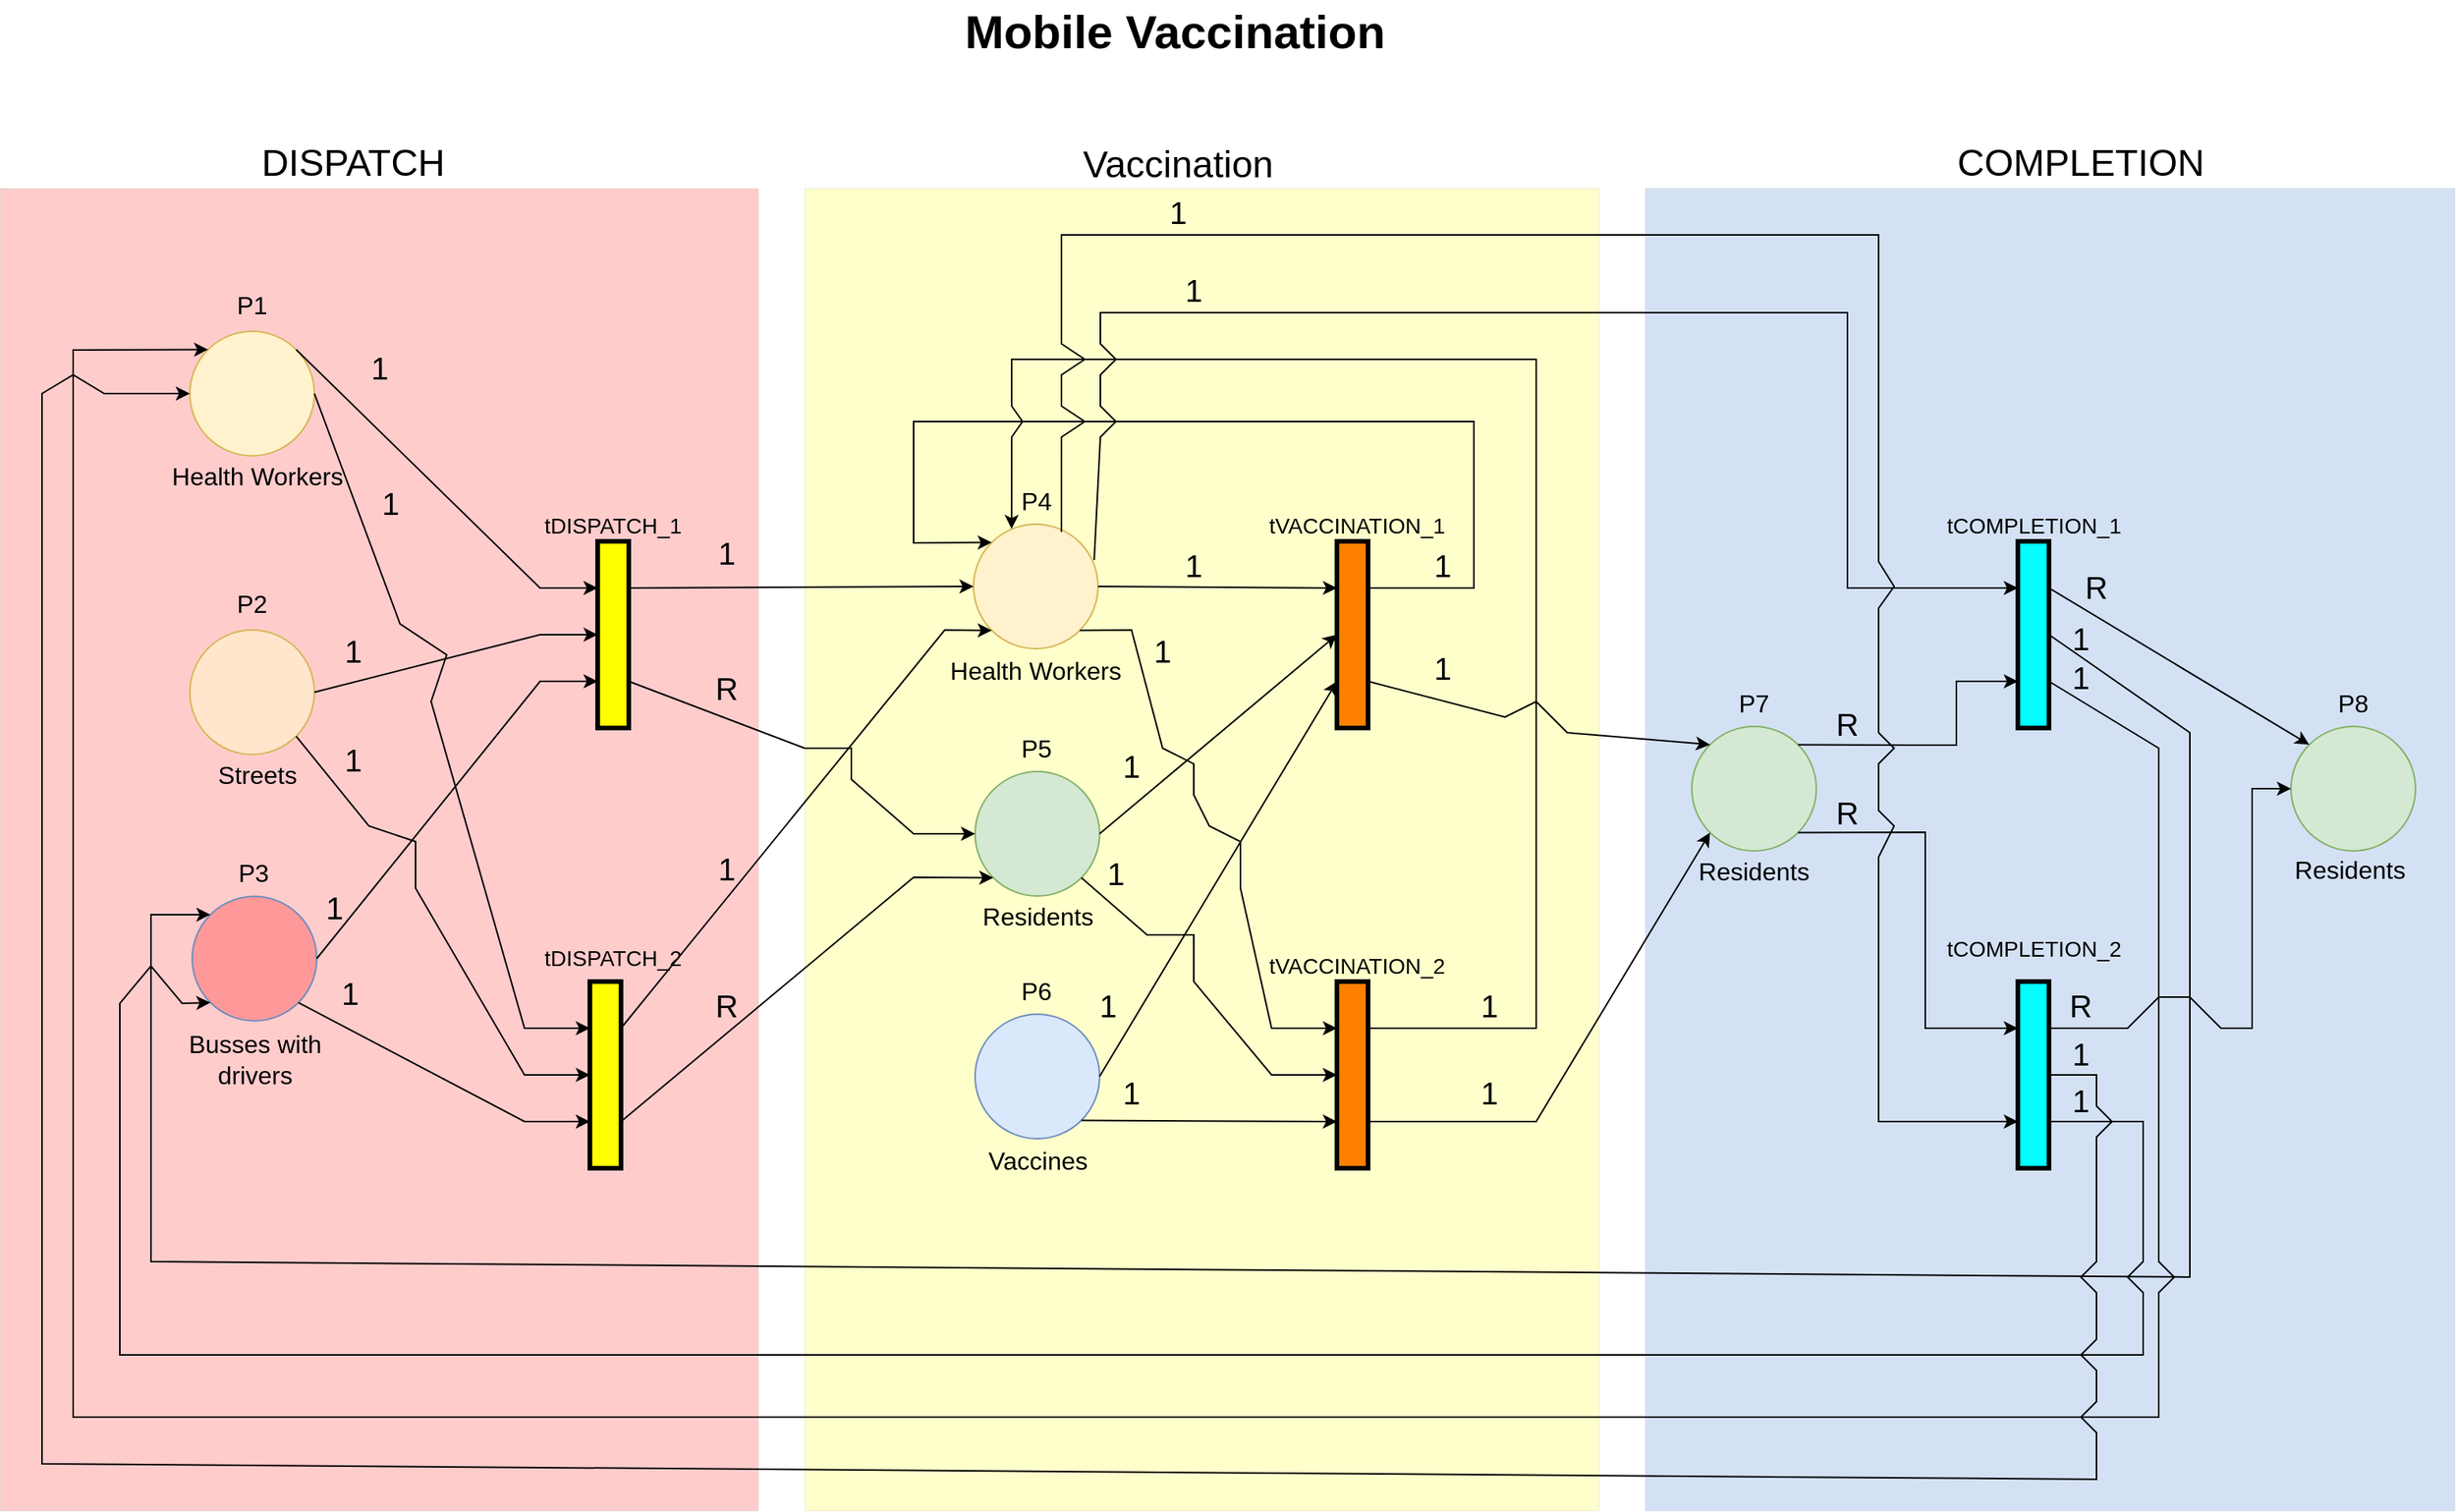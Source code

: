 <mxfile version="15.7.4" type="device"><diagram id="oL7cPr28NVX7I36K23RO" name="Page-1"><mxGraphModel dx="2031" dy="1260" grid="1" gridSize="10" guides="1" tooltips="1" connect="1" arrows="1" fold="1" page="1" pageScale="1" pageWidth="827" pageHeight="1169" math="0" shadow="0"><root><mxCell id="0"/><mxCell id="1" parent="0"/><mxCell id="qQr9rRVfmmuZ3qVRGwiw-3" value="" style="rounded=0;whiteSpace=wrap;html=1;strokeWidth=0;fillColor=#D4E1F5;strokeColor=#36393d;" vertex="1" parent="1"><mxGeometry x="1147" y="131" width="520" height="850" as="geometry"/></mxCell><mxCell id="qQr9rRVfmmuZ3qVRGwiw-2" value="" style="rounded=0;whiteSpace=wrap;html=1;strokeWidth=0;fillColor=#FFFFCC;strokeColor=#36393d;" vertex="1" parent="1"><mxGeometry x="607" y="131" width="510" height="850" as="geometry"/></mxCell><mxCell id="qQr9rRVfmmuZ3qVRGwiw-1" value="" style="rounded=0;whiteSpace=wrap;html=1;strokeWidth=0;fillColor=#FFCCCC;strokeColor=#36393d;" vertex="1" parent="1"><mxGeometry x="90" y="131" width="487" height="850" as="geometry"/></mxCell><mxCell id="5qHDmv8hI-gx3tCpaxg6-4" value="" style="ellipse;whiteSpace=wrap;html=1;aspect=fixed;fontSize=22;fillColor=#FFE6CC;strokeColor=#d6b656;" parent="1" vertex="1"><mxGeometry x="212" y="415" width="80" height="80" as="geometry"/></mxCell><mxCell id="5qHDmv8hI-gx3tCpaxg6-7" value="" style="rounded=0;whiteSpace=wrap;html=1;fillColor=#FF8000;strokeColor=#000000;strokeWidth=3;" parent="1" vertex="1"><mxGeometry x="949" y="641" width="20" height="120" as="geometry"/></mxCell><mxCell id="5qHDmv8hI-gx3tCpaxg6-8" value="" style="ellipse;whiteSpace=wrap;html=1;aspect=fixed;fontSize=22;fillColor=#dae8fc;strokeColor=#6c8ebf;" parent="1" vertex="1"><mxGeometry x="716.5" y="662" width="80" height="80" as="geometry"/></mxCell><mxCell id="5qHDmv8hI-gx3tCpaxg6-9" value="" style="ellipse;whiteSpace=wrap;html=1;aspect=fixed;fillColor=#d5e8d4;strokeColor=#82b366;" parent="1" vertex="1"><mxGeometry x="716.5" y="506" width="80" height="80" as="geometry"/></mxCell><mxCell id="5qHDmv8hI-gx3tCpaxg6-10" value="" style="ellipse;whiteSpace=wrap;html=1;aspect=fixed;fillColor=#fff2cc;strokeColor=#d6b656;" parent="1" vertex="1"><mxGeometry x="715.5" y="347" width="80" height="80" as="geometry"/></mxCell><mxCell id="5qHDmv8hI-gx3tCpaxg6-11" value="" style="ellipse;whiteSpace=wrap;html=1;aspect=fixed;fillColor=#d5e8d4;strokeColor=#82b366;" parent="1" vertex="1"><mxGeometry x="1177" y="477" width="80" height="80" as="geometry"/></mxCell><mxCell id="5qHDmv8hI-gx3tCpaxg6-40" value="Vaccines" style="text;html=1;strokeColor=none;fillColor=none;align=center;verticalAlign=middle;whiteSpace=wrap;rounded=0;fontSize=16;" parent="1" vertex="1"><mxGeometry x="718.5" y="743" width="76" height="25" as="geometry"/></mxCell><mxCell id="5qHDmv8hI-gx3tCpaxg6-43" value="P2" style="text;html=1;strokeColor=none;fillColor=none;align=center;verticalAlign=middle;whiteSpace=wrap;rounded=0;labelBorderColor=none;fontSize=16;" parent="1" vertex="1"><mxGeometry x="237" y="383" width="30" height="30" as="geometry"/></mxCell><mxCell id="5qHDmv8hI-gx3tCpaxg6-45" value="P6" style="text;html=1;strokeColor=none;fillColor=none;align=center;verticalAlign=middle;whiteSpace=wrap;rounded=0;labelBorderColor=none;fontSize=16;" parent="1" vertex="1"><mxGeometry x="740.5" y="632" width="30" height="30" as="geometry"/></mxCell><mxCell id="5qHDmv8hI-gx3tCpaxg6-46" value="P5" style="text;html=1;strokeColor=none;fillColor=none;align=center;verticalAlign=middle;whiteSpace=wrap;rounded=0;labelBorderColor=none;fontSize=16;" parent="1" vertex="1"><mxGeometry x="740.5" y="476" width="30" height="30" as="geometry"/></mxCell><mxCell id="5qHDmv8hI-gx3tCpaxg6-47" value="P4" style="text;html=1;strokeColor=none;fillColor=none;align=center;verticalAlign=middle;whiteSpace=wrap;rounded=0;labelBorderColor=none;fontSize=16;" parent="1" vertex="1"><mxGeometry x="740.5" y="317" width="30" height="30" as="geometry"/></mxCell><mxCell id="5qHDmv8hI-gx3tCpaxg6-48" value="P7" style="text;html=1;strokeColor=none;fillColor=none;align=center;verticalAlign=middle;whiteSpace=wrap;rounded=0;labelBorderColor=none;fontSize=16;" parent="1" vertex="1"><mxGeometry x="1202" y="447" width="30" height="30" as="geometry"/></mxCell><mxCell id="5qHDmv8hI-gx3tCpaxg6-51" value="tVACCINATION_2" style="text;html=1;strokeColor=none;fillColor=none;align=center;verticalAlign=middle;whiteSpace=wrap;rounded=0;labelBorderColor=none;fontSize=14;" parent="1" vertex="1"><mxGeometry x="897" y="621" width="130" height="20" as="geometry"/></mxCell><mxCell id="5qHDmv8hI-gx3tCpaxg6-53" value="&lt;b&gt;&lt;font style=&quot;font-size: 30px&quot;&gt;Mobile Vaccination&lt;/font&gt;&lt;/b&gt;" style="text;html=1;strokeColor=none;fillColor=none;align=center;verticalAlign=middle;whiteSpace=wrap;rounded=0;labelBorderColor=none;fontSize=16;" parent="1" vertex="1"><mxGeometry x="604.5" y="10" width="480" height="40" as="geometry"/></mxCell><mxCell id="SUqnQge9ucB6QWNE0eZK-1" value="" style="rounded=0;whiteSpace=wrap;html=1;fillColor=#FFFF00;strokeColor=#000000;labelBorderColor=none;strokeWidth=3;" parent="1" vertex="1"><mxGeometry x="469" y="641" width="20" height="120" as="geometry"/></mxCell><mxCell id="pwy16Eeh1R7f0azdrltZ-1" value="" style="ellipse;whiteSpace=wrap;html=1;aspect=fixed;fontSize=22;fillColor=#FF9999;strokeColor=#6c8ebf;" parent="1" vertex="1"><mxGeometry x="213.5" y="586.25" width="80" height="80" as="geometry"/></mxCell><mxCell id="pwy16Eeh1R7f0azdrltZ-2" value="Busses with drivers" style="text;html=1;strokeColor=none;fillColor=none;align=center;verticalAlign=middle;whiteSpace=wrap;rounded=0;fontSize=16;" parent="1" vertex="1"><mxGeometry x="193.5" y="675.75" width="120" height="30" as="geometry"/></mxCell><mxCell id="pwy16Eeh1R7f0azdrltZ-3" value="P3" style="text;html=1;strokeColor=none;fillColor=none;align=center;verticalAlign=middle;whiteSpace=wrap;rounded=0;labelBorderColor=none;fontSize=16;" parent="1" vertex="1"><mxGeometry x="237.5" y="556.25" width="30" height="30" as="geometry"/></mxCell><mxCell id="pwy16Eeh1R7f0azdrltZ-16" value="Streets" style="text;html=1;strokeColor=none;fillColor=none;align=center;verticalAlign=middle;whiteSpace=wrap;rounded=0;fontSize=16;" parent="1" vertex="1"><mxGeometry x="197" y="495" width="117" height="25" as="geometry"/></mxCell><mxCell id="pwy16Eeh1R7f0azdrltZ-18" value="Residents" style="text;html=1;strokeColor=none;fillColor=none;align=center;verticalAlign=middle;whiteSpace=wrap;rounded=0;fontSize=16;" parent="1" vertex="1"><mxGeometry x="701.5" y="586.5" width="110" height="25" as="geometry"/></mxCell><mxCell id="pwy16Eeh1R7f0azdrltZ-22" value="Health Workers" style="text;html=1;strokeColor=none;fillColor=none;align=center;verticalAlign=middle;whiteSpace=wrap;rounded=0;fontSize=16;" parent="1" vertex="1"><mxGeometry x="697" y="428.5" width="117" height="25" as="geometry"/></mxCell><mxCell id="pwy16Eeh1R7f0azdrltZ-32" value="" style="rounded=0;whiteSpace=wrap;html=1;fillColor=#00FFFF;strokeColor=#000000;strokeWidth=3;" parent="1" vertex="1"><mxGeometry x="1386.5" y="641" width="20" height="120" as="geometry"/></mxCell><mxCell id="pwy16Eeh1R7f0azdrltZ-67" value="Residents" style="text;html=1;strokeColor=none;fillColor=none;align=center;verticalAlign=middle;whiteSpace=wrap;rounded=0;fontSize=16;" parent="1" vertex="1"><mxGeometry x="1162" y="557" width="110" height="25" as="geometry"/></mxCell><mxCell id="pwy16Eeh1R7f0azdrltZ-81" value="" style="ellipse;whiteSpace=wrap;html=1;aspect=fixed;fillColor=#d5e8d4;strokeColor=#82b366;" parent="1" vertex="1"><mxGeometry x="1562" y="477" width="80" height="80" as="geometry"/></mxCell><mxCell id="pwy16Eeh1R7f0azdrltZ-82" value="P8" style="text;html=1;strokeColor=none;fillColor=none;align=center;verticalAlign=middle;whiteSpace=wrap;rounded=0;labelBorderColor=none;fontSize=16;" parent="1" vertex="1"><mxGeometry x="1587" y="447" width="30" height="30" as="geometry"/></mxCell><mxCell id="pwy16Eeh1R7f0azdrltZ-83" value="Residents" style="text;html=1;strokeColor=none;fillColor=none;align=center;verticalAlign=middle;whiteSpace=wrap;rounded=0;fontSize=16;" parent="1" vertex="1"><mxGeometry x="1545" y="556.5" width="110" height="25" as="geometry"/></mxCell><mxCell id="wyEGoVCK_xUYoDI03HwB-4" value="" style="ellipse;whiteSpace=wrap;html=1;aspect=fixed;fontSize=22;fillColor=#fff2cc;strokeColor=#d6b656;" parent="1" vertex="1"><mxGeometry x="212" y="223" width="80" height="80" as="geometry"/></mxCell><mxCell id="wyEGoVCK_xUYoDI03HwB-5" value="P1" style="text;html=1;strokeColor=none;fillColor=none;align=center;verticalAlign=middle;whiteSpace=wrap;rounded=0;labelBorderColor=none;fontSize=16;" parent="1" vertex="1"><mxGeometry x="237" y="191" width="30" height="30" as="geometry"/></mxCell><mxCell id="wyEGoVCK_xUYoDI03HwB-6" value="Health Workers" style="text;html=1;strokeColor=none;fillColor=none;align=center;verticalAlign=middle;whiteSpace=wrap;rounded=0;fontSize=16;" parent="1" vertex="1"><mxGeometry x="197" y="303" width="117" height="25" as="geometry"/></mxCell><mxCell id="wyEGoVCK_xUYoDI03HwB-7" value="tDISPATCH_1" style="text;html=1;strokeColor=none;fillColor=none;align=center;verticalAlign=middle;whiteSpace=wrap;rounded=0;labelBorderColor=none;fontSize=14;" parent="1" vertex="1"><mxGeometry x="439" y="338" width="90" height="20" as="geometry"/></mxCell><mxCell id="wyEGoVCK_xUYoDI03HwB-8" value="" style="rounded=0;whiteSpace=wrap;html=1;fillColor=#FFFF00;strokeColor=#000000;labelBorderColor=none;strokeWidth=3;" parent="1" vertex="1"><mxGeometry x="474" y="358" width="20" height="120" as="geometry"/></mxCell><mxCell id="wyEGoVCK_xUYoDI03HwB-9" value="tDISPATCH_2" style="text;html=1;strokeColor=none;fillColor=none;align=center;verticalAlign=middle;whiteSpace=wrap;rounded=0;labelBorderColor=none;fontSize=14;" parent="1" vertex="1"><mxGeometry x="439" y="616" width="90" height="20" as="geometry"/></mxCell><mxCell id="wyEGoVCK_xUYoDI03HwB-12" value="" style="endArrow=classic;html=1;rounded=0;exitX=1;exitY=0.5;exitDx=0;exitDy=0;entryX=0;entryY=0.5;entryDx=0;entryDy=0;" parent="1" source="5qHDmv8hI-gx3tCpaxg6-4" target="wyEGoVCK_xUYoDI03HwB-8" edge="1"><mxGeometry width="50" height="50" relative="1" as="geometry"><mxPoint x="807" y="601" as="sourcePoint"/><mxPoint x="857" y="551" as="targetPoint"/><Array as="points"><mxPoint x="437" y="418"/></Array></mxGeometry></mxCell><mxCell id="wyEGoVCK_xUYoDI03HwB-14" value="" style="endArrow=classic;html=1;rounded=0;entryX=0;entryY=0.75;entryDx=0;entryDy=0;exitX=1;exitY=0.5;exitDx=0;exitDy=0;" parent="1" source="pwy16Eeh1R7f0azdrltZ-1" target="wyEGoVCK_xUYoDI03HwB-8" edge="1"><mxGeometry width="50" height="50" relative="1" as="geometry"><mxPoint x="807" y="601" as="sourcePoint"/><mxPoint x="857" y="551" as="targetPoint"/><Array as="points"><mxPoint x="437" y="448"/></Array></mxGeometry></mxCell><mxCell id="wyEGoVCK_xUYoDI03HwB-16" value="" style="endArrow=classic;html=1;rounded=0;exitX=1;exitY=0;exitDx=0;exitDy=0;entryX=0;entryY=0.25;entryDx=0;entryDy=0;" parent="1" source="wyEGoVCK_xUYoDI03HwB-4" target="wyEGoVCK_xUYoDI03HwB-8" edge="1"><mxGeometry width="50" height="50" relative="1" as="geometry"><mxPoint x="807" y="601" as="sourcePoint"/><mxPoint x="857" y="551" as="targetPoint"/><Array as="points"><mxPoint x="437" y="388"/></Array></mxGeometry></mxCell><mxCell id="wyEGoVCK_xUYoDI03HwB-17" value="" style="endArrow=classic;html=1;rounded=0;exitX=1;exitY=0.5;exitDx=0;exitDy=0;entryX=0;entryY=0.25;entryDx=0;entryDy=0;" parent="1" source="wyEGoVCK_xUYoDI03HwB-4" target="SUqnQge9ucB6QWNE0eZK-1" edge="1"><mxGeometry width="50" height="50" relative="1" as="geometry"><mxPoint x="807" y="601" as="sourcePoint"/><mxPoint x="857" y="551" as="targetPoint"/><Array as="points"><mxPoint x="347" y="411"/><mxPoint x="377" y="431"/><mxPoint x="367" y="461"/><mxPoint x="427" y="671"/></Array></mxGeometry></mxCell><mxCell id="wyEGoVCK_xUYoDI03HwB-18" value="" style="endArrow=classic;html=1;rounded=0;exitX=1;exitY=1;exitDx=0;exitDy=0;entryX=0;entryY=0.5;entryDx=0;entryDy=0;" parent="1" source="5qHDmv8hI-gx3tCpaxg6-4" target="SUqnQge9ucB6QWNE0eZK-1" edge="1"><mxGeometry width="50" height="50" relative="1" as="geometry"><mxPoint x="807" y="601" as="sourcePoint"/><mxPoint x="857" y="551" as="targetPoint"/><Array as="points"><mxPoint x="327" y="541"/><mxPoint x="357" y="551"/><mxPoint x="357" y="581"/><mxPoint x="427" y="701"/></Array></mxGeometry></mxCell><mxCell id="wyEGoVCK_xUYoDI03HwB-20" value="" style="endArrow=classic;html=1;rounded=0;exitX=1;exitY=1;exitDx=0;exitDy=0;entryX=0;entryY=0.75;entryDx=0;entryDy=0;" parent="1" source="pwy16Eeh1R7f0azdrltZ-1" target="SUqnQge9ucB6QWNE0eZK-1" edge="1"><mxGeometry width="50" height="50" relative="1" as="geometry"><mxPoint x="807" y="601" as="sourcePoint"/><mxPoint x="857" y="551" as="targetPoint"/><Array as="points"><mxPoint x="427" y="731"/></Array></mxGeometry></mxCell><mxCell id="wyEGoVCK_xUYoDI03HwB-21" value="1" style="text;html=1;strokeColor=none;fillColor=none;align=center;verticalAlign=middle;whiteSpace=wrap;rounded=0;fontSize=20;" parent="1" vertex="1"><mxGeometry x="323.5" y="231" width="20" height="30" as="geometry"/></mxCell><mxCell id="wyEGoVCK_xUYoDI03HwB-22" value="1" style="text;html=1;strokeColor=none;fillColor=none;align=center;verticalAlign=middle;whiteSpace=wrap;rounded=0;fontSize=20;" parent="1" vertex="1"><mxGeometry x="331" y="318" width="20" height="30" as="geometry"/></mxCell><mxCell id="wyEGoVCK_xUYoDI03HwB-23" value="1" style="text;html=1;strokeColor=none;fillColor=none;align=center;verticalAlign=middle;whiteSpace=wrap;rounded=0;fontSize=20;" parent="1" vertex="1"><mxGeometry x="307" y="413" width="20" height="30" as="geometry"/></mxCell><mxCell id="wyEGoVCK_xUYoDI03HwB-24" value="1" style="text;html=1;strokeColor=none;fillColor=none;align=center;verticalAlign=middle;whiteSpace=wrap;rounded=0;fontSize=20;" parent="1" vertex="1"><mxGeometry x="307" y="483" width="20" height="30" as="geometry"/></mxCell><mxCell id="wyEGoVCK_xUYoDI03HwB-27" value="1" style="text;html=1;strokeColor=none;fillColor=none;align=center;verticalAlign=middle;whiteSpace=wrap;rounded=0;fontSize=20;" parent="1" vertex="1"><mxGeometry x="295" y="577.75" width="20" height="30" as="geometry"/></mxCell><mxCell id="wyEGoVCK_xUYoDI03HwB-28" value="1" style="text;html=1;strokeColor=none;fillColor=none;align=center;verticalAlign=middle;whiteSpace=wrap;rounded=0;fontSize=20;" parent="1" vertex="1"><mxGeometry x="304.5" y="632.75" width="20" height="30" as="geometry"/></mxCell><mxCell id="wyEGoVCK_xUYoDI03HwB-29" value="" style="endArrow=classic;html=1;rounded=0;exitX=1;exitY=0.25;exitDx=0;exitDy=0;entryX=0;entryY=0.5;entryDx=0;entryDy=0;" parent="1" source="wyEGoVCK_xUYoDI03HwB-8" target="5qHDmv8hI-gx3tCpaxg6-10" edge="1"><mxGeometry width="50" height="50" relative="1" as="geometry"><mxPoint x="797" y="601" as="sourcePoint"/><mxPoint x="847" y="551" as="targetPoint"/></mxGeometry></mxCell><mxCell id="wyEGoVCK_xUYoDI03HwB-30" value="" style="endArrow=classic;html=1;rounded=0;exitX=1;exitY=0.75;exitDx=0;exitDy=0;entryX=0;entryY=0.5;entryDx=0;entryDy=0;" parent="1" source="wyEGoVCK_xUYoDI03HwB-8" target="5qHDmv8hI-gx3tCpaxg6-9" edge="1"><mxGeometry width="50" height="50" relative="1" as="geometry"><mxPoint x="797" y="601" as="sourcePoint"/><mxPoint x="847" y="551" as="targetPoint"/><Array as="points"><mxPoint x="607" y="491"/><mxPoint x="637" y="491"/><mxPoint x="637" y="511"/><mxPoint x="677" y="546"/></Array></mxGeometry></mxCell><mxCell id="wyEGoVCK_xUYoDI03HwB-31" value="" style="endArrow=classic;html=1;rounded=0;exitX=1;exitY=0.25;exitDx=0;exitDy=0;entryX=0;entryY=1;entryDx=0;entryDy=0;" parent="1" source="SUqnQge9ucB6QWNE0eZK-1" target="5qHDmv8hI-gx3tCpaxg6-10" edge="1"><mxGeometry width="50" height="50" relative="1" as="geometry"><mxPoint x="797" y="601" as="sourcePoint"/><mxPoint x="847" y="551" as="targetPoint"/><Array as="points"><mxPoint x="697" y="415"/></Array></mxGeometry></mxCell><mxCell id="wyEGoVCK_xUYoDI03HwB-32" value="" style="endArrow=classic;html=1;rounded=0;exitX=1;exitY=0.75;exitDx=0;exitDy=0;entryX=0;entryY=1;entryDx=0;entryDy=0;" parent="1" source="SUqnQge9ucB6QWNE0eZK-1" target="5qHDmv8hI-gx3tCpaxg6-9" edge="1"><mxGeometry width="50" height="50" relative="1" as="geometry"><mxPoint x="797" y="601" as="sourcePoint"/><mxPoint x="847" y="551" as="targetPoint"/><Array as="points"><mxPoint x="677" y="574"/></Array></mxGeometry></mxCell><mxCell id="wyEGoVCK_xUYoDI03HwB-33" value="R" style="text;html=1;strokeColor=none;fillColor=none;align=center;verticalAlign=middle;whiteSpace=wrap;rounded=0;fontSize=20;" parent="1" vertex="1"><mxGeometry x="547" y="436.5" width="20" height="30" as="geometry"/></mxCell><mxCell id="wyEGoVCK_xUYoDI03HwB-34" value="R" style="text;html=1;strokeColor=none;fillColor=none;align=center;verticalAlign=middle;whiteSpace=wrap;rounded=0;fontSize=20;" parent="1" vertex="1"><mxGeometry x="547" y="641" width="20" height="30" as="geometry"/></mxCell><mxCell id="wyEGoVCK_xUYoDI03HwB-35" value="1" style="text;html=1;strokeColor=none;fillColor=none;align=center;verticalAlign=middle;whiteSpace=wrap;rounded=0;fontSize=20;" parent="1" vertex="1"><mxGeometry x="547" y="350" width="20" height="30" as="geometry"/></mxCell><mxCell id="wyEGoVCK_xUYoDI03HwB-36" value="1" style="text;html=1;strokeColor=none;fillColor=none;align=center;verticalAlign=middle;whiteSpace=wrap;rounded=0;fontSize=20;" parent="1" vertex="1"><mxGeometry x="547" y="553" width="20" height="30" as="geometry"/></mxCell><mxCell id="wyEGoVCK_xUYoDI03HwB-37" value="" style="rounded=0;whiteSpace=wrap;html=1;fillColor=#FF8000;strokeColor=#000000;strokeWidth=3;" parent="1" vertex="1"><mxGeometry x="949" y="358" width="20" height="120" as="geometry"/></mxCell><mxCell id="wyEGoVCK_xUYoDI03HwB-38" value="tVACCINATION_1" style="text;html=1;strokeColor=none;fillColor=none;align=center;verticalAlign=middle;whiteSpace=wrap;rounded=0;labelBorderColor=none;fontSize=14;" parent="1" vertex="1"><mxGeometry x="897" y="338" width="130" height="20" as="geometry"/></mxCell><mxCell id="wyEGoVCK_xUYoDI03HwB-39" value="" style="endArrow=classic;html=1;rounded=0;exitX=1;exitY=0.5;exitDx=0;exitDy=0;entryX=0;entryY=0.25;entryDx=0;entryDy=0;" parent="1" source="5qHDmv8hI-gx3tCpaxg6-10" target="wyEGoVCK_xUYoDI03HwB-37" edge="1"><mxGeometry width="50" height="50" relative="1" as="geometry"><mxPoint x="1057" y="601" as="sourcePoint"/><mxPoint x="1107" y="551" as="targetPoint"/></mxGeometry></mxCell><mxCell id="wyEGoVCK_xUYoDI03HwB-40" value="" style="endArrow=classic;html=1;rounded=0;exitX=1;exitY=1;exitDx=0;exitDy=0;entryX=0;entryY=0.25;entryDx=0;entryDy=0;" parent="1" source="5qHDmv8hI-gx3tCpaxg6-10" target="5qHDmv8hI-gx3tCpaxg6-7" edge="1"><mxGeometry width="50" height="50" relative="1" as="geometry"><mxPoint x="1057" y="601" as="sourcePoint"/><mxPoint x="1107" y="551" as="targetPoint"/><Array as="points"><mxPoint x="817" y="415"/><mxPoint x="837" y="491"/><mxPoint x="857" y="501"/><mxPoint x="857" y="521"/><mxPoint x="867" y="541"/><mxPoint x="887" y="551"/><mxPoint x="887" y="581"/><mxPoint x="907" y="671"/></Array></mxGeometry></mxCell><mxCell id="wyEGoVCK_xUYoDI03HwB-41" value="" style="endArrow=classic;html=1;rounded=0;exitX=1;exitY=1;exitDx=0;exitDy=0;entryX=0;entryY=0.5;entryDx=0;entryDy=0;" parent="1" source="5qHDmv8hI-gx3tCpaxg6-9" target="5qHDmv8hI-gx3tCpaxg6-7" edge="1"><mxGeometry width="50" height="50" relative="1" as="geometry"><mxPoint x="1057" y="601" as="sourcePoint"/><mxPoint x="1107" y="551" as="targetPoint"/><Array as="points"><mxPoint x="827" y="611"/><mxPoint x="857" y="611"/><mxPoint x="857" y="641"/><mxPoint x="907" y="701"/></Array></mxGeometry></mxCell><mxCell id="wyEGoVCK_xUYoDI03HwB-42" value="" style="endArrow=classic;html=1;rounded=0;exitX=1;exitY=0.5;exitDx=0;exitDy=0;entryX=0;entryY=0.5;entryDx=0;entryDy=0;" parent="1" source="5qHDmv8hI-gx3tCpaxg6-9" target="wyEGoVCK_xUYoDI03HwB-37" edge="1"><mxGeometry width="50" height="50" relative="1" as="geometry"><mxPoint x="1057" y="601" as="sourcePoint"/><mxPoint x="1107" y="551" as="targetPoint"/></mxGeometry></mxCell><mxCell id="wyEGoVCK_xUYoDI03HwB-43" value="" style="endArrow=classic;html=1;rounded=0;exitX=1;exitY=1;exitDx=0;exitDy=0;entryX=0;entryY=0.75;entryDx=0;entryDy=0;" parent="1" source="5qHDmv8hI-gx3tCpaxg6-8" target="5qHDmv8hI-gx3tCpaxg6-7" edge="1"><mxGeometry width="50" height="50" relative="1" as="geometry"><mxPoint x="1057" y="601" as="sourcePoint"/><mxPoint x="1107" y="551" as="targetPoint"/></mxGeometry></mxCell><mxCell id="wyEGoVCK_xUYoDI03HwB-44" value="" style="endArrow=classic;html=1;rounded=0;exitX=1;exitY=0.5;exitDx=0;exitDy=0;entryX=0;entryY=0.75;entryDx=0;entryDy=0;" parent="1" source="5qHDmv8hI-gx3tCpaxg6-8" target="wyEGoVCK_xUYoDI03HwB-37" edge="1"><mxGeometry width="50" height="50" relative="1" as="geometry"><mxPoint x="1057" y="601" as="sourcePoint"/><mxPoint x="1107" y="551" as="targetPoint"/></mxGeometry></mxCell><mxCell id="wyEGoVCK_xUYoDI03HwB-45" value="1" style="text;html=1;strokeColor=none;fillColor=none;align=center;verticalAlign=middle;whiteSpace=wrap;rounded=0;fontSize=20;" parent="1" vertex="1"><mxGeometry x="791.5" y="641" width="20" height="30" as="geometry"/></mxCell><mxCell id="wyEGoVCK_xUYoDI03HwB-46" value="1" style="text;html=1;strokeColor=none;fillColor=none;align=center;verticalAlign=middle;whiteSpace=wrap;rounded=0;fontSize=20;" parent="1" vertex="1"><mxGeometry x="807" y="697.25" width="20" height="30" as="geometry"/></mxCell><mxCell id="wyEGoVCK_xUYoDI03HwB-47" value="1" style="text;html=1;strokeColor=none;fillColor=none;align=center;verticalAlign=middle;whiteSpace=wrap;rounded=0;fontSize=20;" parent="1" vertex="1"><mxGeometry x="796.5" y="556.25" width="20" height="30" as="geometry"/></mxCell><mxCell id="wyEGoVCK_xUYoDI03HwB-48" value="1" style="text;html=1;strokeColor=none;fillColor=none;align=center;verticalAlign=middle;whiteSpace=wrap;rounded=0;fontSize=20;" parent="1" vertex="1"><mxGeometry x="807" y="486.75" width="20" height="30" as="geometry"/></mxCell><mxCell id="wyEGoVCK_xUYoDI03HwB-49" value="1" style="text;html=1;strokeColor=none;fillColor=none;align=center;verticalAlign=middle;whiteSpace=wrap;rounded=0;fontSize=20;" parent="1" vertex="1"><mxGeometry x="827" y="413" width="20" height="30" as="geometry"/></mxCell><mxCell id="wyEGoVCK_xUYoDI03HwB-50" value="1" style="text;html=1;strokeColor=none;fillColor=none;align=center;verticalAlign=middle;whiteSpace=wrap;rounded=0;fontSize=20;" parent="1" vertex="1"><mxGeometry x="847" y="358" width="20" height="30" as="geometry"/></mxCell><mxCell id="wyEGoVCK_xUYoDI03HwB-51" value="" style="endArrow=classic;html=1;rounded=0;exitX=1;exitY=0.75;exitDx=0;exitDy=0;entryX=0;entryY=0;entryDx=0;entryDy=0;" parent="1" source="wyEGoVCK_xUYoDI03HwB-37" target="5qHDmv8hI-gx3tCpaxg6-11" edge="1"><mxGeometry width="50" height="50" relative="1" as="geometry"><mxPoint x="1017" y="601" as="sourcePoint"/><mxPoint x="1067" y="551" as="targetPoint"/><Array as="points"><mxPoint x="1057" y="471"/><mxPoint x="1077" y="461"/><mxPoint x="1097" y="481"/></Array></mxGeometry></mxCell><mxCell id="wyEGoVCK_xUYoDI03HwB-52" value="" style="endArrow=classic;html=1;rounded=0;exitX=1;exitY=0.75;exitDx=0;exitDy=0;entryX=0;entryY=1;entryDx=0;entryDy=0;" parent="1" source="5qHDmv8hI-gx3tCpaxg6-7" target="5qHDmv8hI-gx3tCpaxg6-11" edge="1"><mxGeometry width="50" height="50" relative="1" as="geometry"><mxPoint x="1017" y="601" as="sourcePoint"/><mxPoint x="1067" y="551" as="targetPoint"/><Array as="points"><mxPoint x="1077" y="731"/></Array></mxGeometry></mxCell><mxCell id="wyEGoVCK_xUYoDI03HwB-53" value="" style="endArrow=classic;html=1;rounded=0;exitX=1;exitY=0.25;exitDx=0;exitDy=0;entryX=0;entryY=0;entryDx=0;entryDy=0;" parent="1" source="wyEGoVCK_xUYoDI03HwB-37" target="5qHDmv8hI-gx3tCpaxg6-10" edge="1"><mxGeometry width="50" height="50" relative="1" as="geometry"><mxPoint x="1017" y="601" as="sourcePoint"/><mxPoint x="677" y="281" as="targetPoint"/><Array as="points"><mxPoint x="1037" y="388"/><mxPoint x="1037" y="281"/><mxPoint x="677" y="281"/><mxPoint x="677" y="359"/></Array></mxGeometry></mxCell><mxCell id="wyEGoVCK_xUYoDI03HwB-54" value="" style="endArrow=classic;html=1;rounded=0;exitX=1;exitY=0.25;exitDx=0;exitDy=0;entryX=0.306;entryY=0.038;entryDx=0;entryDy=0;entryPerimeter=0;" parent="1" source="5qHDmv8hI-gx3tCpaxg6-7" target="5qHDmv8hI-gx3tCpaxg6-10" edge="1"><mxGeometry width="50" height="50" relative="1" as="geometry"><mxPoint x="1017" y="601" as="sourcePoint"/><mxPoint x="717" y="241" as="targetPoint"/><Array as="points"><mxPoint x="1077" y="671"/><mxPoint x="1077" y="241"/><mxPoint x="740" y="241"/><mxPoint x="740" y="271"/><mxPoint x="747" y="281"/><mxPoint x="740" y="291"/></Array></mxGeometry></mxCell><mxCell id="wyEGoVCK_xUYoDI03HwB-55" value="1" style="text;html=1;strokeColor=none;fillColor=none;align=center;verticalAlign=middle;whiteSpace=wrap;rounded=0;fontSize=20;" parent="1" vertex="1"><mxGeometry x="1037" y="641" width="20" height="30" as="geometry"/></mxCell><mxCell id="wyEGoVCK_xUYoDI03HwB-56" value="1" style="text;html=1;strokeColor=none;fillColor=none;align=center;verticalAlign=middle;whiteSpace=wrap;rounded=0;fontSize=20;" parent="1" vertex="1"><mxGeometry x="1037" y="697.25" width="20" height="30" as="geometry"/></mxCell><mxCell id="wyEGoVCK_xUYoDI03HwB-57" value="1" style="text;html=1;strokeColor=none;fillColor=none;align=center;verticalAlign=middle;whiteSpace=wrap;rounded=0;fontSize=20;" parent="1" vertex="1"><mxGeometry x="1007" y="358" width="20" height="30" as="geometry"/></mxCell><mxCell id="wyEGoVCK_xUYoDI03HwB-58" value="1" style="text;html=1;strokeColor=none;fillColor=none;align=center;verticalAlign=middle;whiteSpace=wrap;rounded=0;fontSize=20;" parent="1" vertex="1"><mxGeometry x="1007" y="423.5" width="20" height="30" as="geometry"/></mxCell><mxCell id="wyEGoVCK_xUYoDI03HwB-60" value="" style="rounded=0;whiteSpace=wrap;html=1;fillColor=#00FFFF;strokeColor=#000000;strokeWidth=3;" parent="1" vertex="1"><mxGeometry x="1386.5" y="358" width="20" height="120" as="geometry"/></mxCell><mxCell id="wyEGoVCK_xUYoDI03HwB-61" value="tCOMPLETION_1" style="text;html=1;strokeColor=none;fillColor=none;align=center;verticalAlign=middle;whiteSpace=wrap;rounded=0;labelBorderColor=none;fontSize=14;" parent="1" vertex="1"><mxGeometry x="1327" y="338" width="140" height="20" as="geometry"/></mxCell><mxCell id="wyEGoVCK_xUYoDI03HwB-62" value="tCOMPLETION_2" style="text;html=1;strokeColor=none;fillColor=none;align=center;verticalAlign=middle;whiteSpace=wrap;rounded=0;labelBorderColor=none;fontSize=14;" parent="1" vertex="1"><mxGeometry x="1326.5" y="609.5" width="140" height="20" as="geometry"/></mxCell><mxCell id="wyEGoVCK_xUYoDI03HwB-63" value="" style="endArrow=classic;html=1;rounded=0;entryX=0;entryY=0.75;entryDx=0;entryDy=0;exitX=1;exitY=0;exitDx=0;exitDy=0;" parent="1" source="5qHDmv8hI-gx3tCpaxg6-11" target="wyEGoVCK_xUYoDI03HwB-60" edge="1"><mxGeometry width="50" height="50" relative="1" as="geometry"><mxPoint x="1017" y="601" as="sourcePoint"/><mxPoint x="1067" y="551" as="targetPoint"/><Array as="points"><mxPoint x="1317" y="489"/><mxPoint x="1347" y="489"/><mxPoint x="1347" y="448"/></Array></mxGeometry></mxCell><mxCell id="wyEGoVCK_xUYoDI03HwB-64" value="" style="endArrow=classic;html=1;rounded=0;entryX=0;entryY=0.25;entryDx=0;entryDy=0;exitX=1;exitY=1;exitDx=0;exitDy=0;" parent="1" source="5qHDmv8hI-gx3tCpaxg6-11" target="pwy16Eeh1R7f0azdrltZ-32" edge="1"><mxGeometry width="50" height="50" relative="1" as="geometry"><mxPoint x="1017" y="601" as="sourcePoint"/><mxPoint x="1067" y="551" as="targetPoint"/><Array as="points"><mxPoint x="1327" y="545"/><mxPoint x="1327" y="671"/></Array></mxGeometry></mxCell><mxCell id="wyEGoVCK_xUYoDI03HwB-65" value="" style="endArrow=classic;html=1;rounded=0;exitX=0.969;exitY=0.288;exitDx=0;exitDy=0;exitPerimeter=0;entryX=0;entryY=0.25;entryDx=0;entryDy=0;" parent="1" source="5qHDmv8hI-gx3tCpaxg6-10" target="wyEGoVCK_xUYoDI03HwB-60" edge="1"><mxGeometry width="50" height="50" relative="1" as="geometry"><mxPoint x="1017" y="601" as="sourcePoint"/><mxPoint x="1067" y="551" as="targetPoint"/><Array as="points"><mxPoint x="797" y="291"/><mxPoint x="807" y="281"/><mxPoint x="797" y="271"/><mxPoint x="797" y="251"/><mxPoint x="807" y="241"/><mxPoint x="797" y="231"/><mxPoint x="797" y="211"/><mxPoint x="1277" y="211"/><mxPoint x="1277" y="388"/></Array></mxGeometry></mxCell><mxCell id="wyEGoVCK_xUYoDI03HwB-66" value="" style="endArrow=classic;html=1;rounded=0;exitX=0.706;exitY=0.063;exitDx=0;exitDy=0;entryX=0;entryY=0.75;entryDx=0;entryDy=0;exitPerimeter=0;" parent="1" source="5qHDmv8hI-gx3tCpaxg6-10" target="pwy16Eeh1R7f0azdrltZ-32" edge="1"><mxGeometry width="50" height="50" relative="1" as="geometry"><mxPoint x="1017" y="601" as="sourcePoint"/><mxPoint x="1067" y="551" as="targetPoint"/><Array as="points"><mxPoint x="772" y="291"/><mxPoint x="787" y="281"/><mxPoint x="772" y="271"/><mxPoint x="772" y="251"/><mxPoint x="787" y="241"/><mxPoint x="772" y="231"/><mxPoint x="772" y="161"/><mxPoint x="1297" y="161"/><mxPoint x="1297" y="371"/><mxPoint x="1307" y="387"/><mxPoint x="1297" y="401"/><mxPoint x="1297" y="481"/><mxPoint x="1307" y="491"/><mxPoint x="1297" y="501"/><mxPoint x="1297" y="531"/><mxPoint x="1307" y="541"/><mxPoint x="1297" y="561"/><mxPoint x="1297" y="731"/></Array></mxGeometry></mxCell><mxCell id="wyEGoVCK_xUYoDI03HwB-67" value="1" style="text;html=1;strokeColor=none;fillColor=none;align=center;verticalAlign=middle;whiteSpace=wrap;rounded=0;fontSize=20;" parent="1" vertex="1"><mxGeometry x="847" y="181" width="20" height="30" as="geometry"/></mxCell><mxCell id="wyEGoVCK_xUYoDI03HwB-68" value="1" style="text;html=1;strokeColor=none;fillColor=none;align=center;verticalAlign=middle;whiteSpace=wrap;rounded=0;fontSize=20;" parent="1" vertex="1"><mxGeometry x="837" y="131" width="20" height="30" as="geometry"/></mxCell><mxCell id="wyEGoVCK_xUYoDI03HwB-69" value="R" style="text;html=1;strokeColor=none;fillColor=none;align=center;verticalAlign=middle;whiteSpace=wrap;rounded=0;fontSize=20;" parent="1" vertex="1"><mxGeometry x="1267" y="460" width="20" height="30" as="geometry"/></mxCell><mxCell id="wyEGoVCK_xUYoDI03HwB-70" value="R" style="text;html=1;strokeColor=none;fillColor=none;align=center;verticalAlign=middle;whiteSpace=wrap;rounded=0;fontSize=20;" parent="1" vertex="1"><mxGeometry x="1267" y="516.75" width="20" height="30" as="geometry"/></mxCell><mxCell id="wyEGoVCK_xUYoDI03HwB-72" value="" style="endArrow=classic;html=1;rounded=0;entryX=0;entryY=0;entryDx=0;entryDy=0;exitX=1;exitY=0.25;exitDx=0;exitDy=0;" parent="1" source="wyEGoVCK_xUYoDI03HwB-60" target="pwy16Eeh1R7f0azdrltZ-81" edge="1"><mxGeometry width="50" height="50" relative="1" as="geometry"><mxPoint x="1017" y="601" as="sourcePoint"/><mxPoint x="1067" y="551" as="targetPoint"/></mxGeometry></mxCell><mxCell id="wyEGoVCK_xUYoDI03HwB-73" value="" style="endArrow=classic;html=1;rounded=0;entryX=0;entryY=0.5;entryDx=0;entryDy=0;exitX=1;exitY=0.25;exitDx=0;exitDy=0;" parent="1" source="pwy16Eeh1R7f0azdrltZ-32" target="pwy16Eeh1R7f0azdrltZ-81" edge="1"><mxGeometry width="50" height="50" relative="1" as="geometry"><mxPoint x="1017" y="601" as="sourcePoint"/><mxPoint x="1067" y="551" as="targetPoint"/><Array as="points"><mxPoint x="1457" y="671"/><mxPoint x="1477" y="651"/><mxPoint x="1497" y="651"/><mxPoint x="1517" y="671"/><mxPoint x="1537" y="671"/><mxPoint x="1537" y="517"/></Array></mxGeometry></mxCell><mxCell id="wyEGoVCK_xUYoDI03HwB-74" value="" style="endArrow=classic;html=1;rounded=0;exitX=1;exitY=0.5;exitDx=0;exitDy=0;entryX=0;entryY=0;entryDx=0;entryDy=0;" parent="1" source="wyEGoVCK_xUYoDI03HwB-60" target="pwy16Eeh1R7f0azdrltZ-1" edge="1"><mxGeometry width="50" height="50" relative="1" as="geometry"><mxPoint x="847" y="601" as="sourcePoint"/><mxPoint x="897" y="551" as="targetPoint"/><Array as="points"><mxPoint x="1497" y="481"/><mxPoint x="1497" y="831"/><mxPoint x="187" y="821"/><mxPoint x="187" y="598"/></Array></mxGeometry></mxCell><mxCell id="wyEGoVCK_xUYoDI03HwB-75" value="" style="endArrow=classic;html=1;rounded=0;exitX=1;exitY=0.75;exitDx=0;exitDy=0;entryX=0;entryY=1;entryDx=0;entryDy=0;" parent="1" source="pwy16Eeh1R7f0azdrltZ-32" target="pwy16Eeh1R7f0azdrltZ-1" edge="1"><mxGeometry width="50" height="50" relative="1" as="geometry"><mxPoint x="1037" y="601" as="sourcePoint"/><mxPoint x="537" y="911" as="targetPoint"/><Array as="points"><mxPoint x="1467" y="731"/><mxPoint x="1467" y="821"/><mxPoint x="1457" y="831"/><mxPoint x="1467" y="841"/><mxPoint x="1467" y="881"/><mxPoint x="167" y="881"/><mxPoint x="167" y="740"/><mxPoint x="167" y="655"/><mxPoint x="187" y="631"/><mxPoint x="207" y="655"/></Array></mxGeometry></mxCell><mxCell id="wyEGoVCK_xUYoDI03HwB-76" value="" style="endArrow=classic;html=1;rounded=0;exitX=1;exitY=0.75;exitDx=0;exitDy=0;entryX=0;entryY=0;entryDx=0;entryDy=0;" parent="1" source="wyEGoVCK_xUYoDI03HwB-60" target="wyEGoVCK_xUYoDI03HwB-4" edge="1"><mxGeometry width="50" height="50" relative="1" as="geometry"><mxPoint x="667" y="601" as="sourcePoint"/><mxPoint x="717" y="551" as="targetPoint"/><Array as="points"><mxPoint x="1477" y="491"/><mxPoint x="1477" y="821"/><mxPoint x="1487" y="831"/><mxPoint x="1477" y="841"/><mxPoint x="1477" y="921"/><mxPoint x="137" y="921"/><mxPoint x="137" y="235"/></Array></mxGeometry></mxCell><mxCell id="wyEGoVCK_xUYoDI03HwB-77" value="" style="endArrow=classic;html=1;rounded=0;exitX=1;exitY=0.5;exitDx=0;exitDy=0;entryX=0;entryY=0.5;entryDx=0;entryDy=0;" parent="1" source="pwy16Eeh1R7f0azdrltZ-32" target="wyEGoVCK_xUYoDI03HwB-4" edge="1"><mxGeometry width="50" height="50" relative="1" as="geometry"><mxPoint x="1017" y="601" as="sourcePoint"/><mxPoint x="1067" y="551" as="targetPoint"/><Array as="points"><mxPoint x="1437" y="701"/><mxPoint x="1437" y="721"/><mxPoint x="1447" y="731"/><mxPoint x="1437" y="741"/><mxPoint x="1437" y="821"/><mxPoint x="1427" y="831"/><mxPoint x="1437" y="841"/><mxPoint x="1437" y="871"/><mxPoint x="1427" y="881"/><mxPoint x="1437" y="891"/><mxPoint x="1437" y="911"/><mxPoint x="1427" y="921"/><mxPoint x="1437" y="931"/><mxPoint x="1437" y="961"/><mxPoint x="117" y="951"/><mxPoint x="117" y="263"/><mxPoint x="137" y="251"/><mxPoint x="157" y="263"/></Array></mxGeometry></mxCell><mxCell id="wyEGoVCK_xUYoDI03HwB-78" value="1" style="text;html=1;strokeColor=none;fillColor=none;align=center;verticalAlign=middle;whiteSpace=wrap;rounded=0;fontSize=20;" parent="1" vertex="1"><mxGeometry x="1417" y="671.5" width="20" height="30" as="geometry"/></mxCell><mxCell id="wyEGoVCK_xUYoDI03HwB-79" value="1" style="text;html=1;strokeColor=none;fillColor=none;align=center;verticalAlign=middle;whiteSpace=wrap;rounded=0;fontSize=20;" parent="1" vertex="1"><mxGeometry x="1417" y="701.5" width="20" height="30" as="geometry"/></mxCell><mxCell id="wyEGoVCK_xUYoDI03HwB-81" value="1" style="text;html=1;strokeColor=none;fillColor=none;align=center;verticalAlign=middle;whiteSpace=wrap;rounded=0;fontSize=20;" parent="1" vertex="1"><mxGeometry x="1417" y="430" width="20" height="30" as="geometry"/></mxCell><mxCell id="wyEGoVCK_xUYoDI03HwB-82" value="1" style="text;html=1;strokeColor=none;fillColor=none;align=center;verticalAlign=middle;whiteSpace=wrap;rounded=0;fontSize=20;" parent="1" vertex="1"><mxGeometry x="1417" y="405" width="20" height="30" as="geometry"/></mxCell><mxCell id="wyEGoVCK_xUYoDI03HwB-83" value="R" style="text;html=1;strokeColor=none;fillColor=none;align=center;verticalAlign=middle;whiteSpace=wrap;rounded=0;fontSize=20;" parent="1" vertex="1"><mxGeometry x="1427" y="372" width="20" height="30" as="geometry"/></mxCell><mxCell id="wyEGoVCK_xUYoDI03HwB-84" value="R" style="text;html=1;strokeColor=none;fillColor=none;align=center;verticalAlign=middle;whiteSpace=wrap;rounded=0;fontSize=20;" parent="1" vertex="1"><mxGeometry x="1417" y="641" width="20" height="30" as="geometry"/></mxCell><mxCell id="qQr9rRVfmmuZ3qVRGwiw-4" value="DISPATCH" style="text;html=1;strokeColor=none;fillColor=none;align=center;verticalAlign=middle;whiteSpace=wrap;rounded=0;labelBorderColor=none;fontSize=24;" vertex="1" parent="1"><mxGeometry x="208" y="100" width="218" height="30" as="geometry"/></mxCell><mxCell id="qQr9rRVfmmuZ3qVRGwiw-5" value="Vaccination" style="text;html=1;strokeColor=none;fillColor=none;align=center;verticalAlign=middle;whiteSpace=wrap;rounded=0;labelBorderColor=none;fontSize=24;" vertex="1" parent="1"><mxGeometry x="738" y="101" width="218" height="30" as="geometry"/></mxCell><mxCell id="qQr9rRVfmmuZ3qVRGwiw-6" value="COMPLETION" style="text;html=1;strokeColor=none;fillColor=none;align=center;verticalAlign=middle;whiteSpace=wrap;rounded=0;labelBorderColor=none;fontSize=24;" vertex="1" parent="1"><mxGeometry x="1318" y="100" width="218" height="30" as="geometry"/></mxCell></root></mxGraphModel></diagram></mxfile>